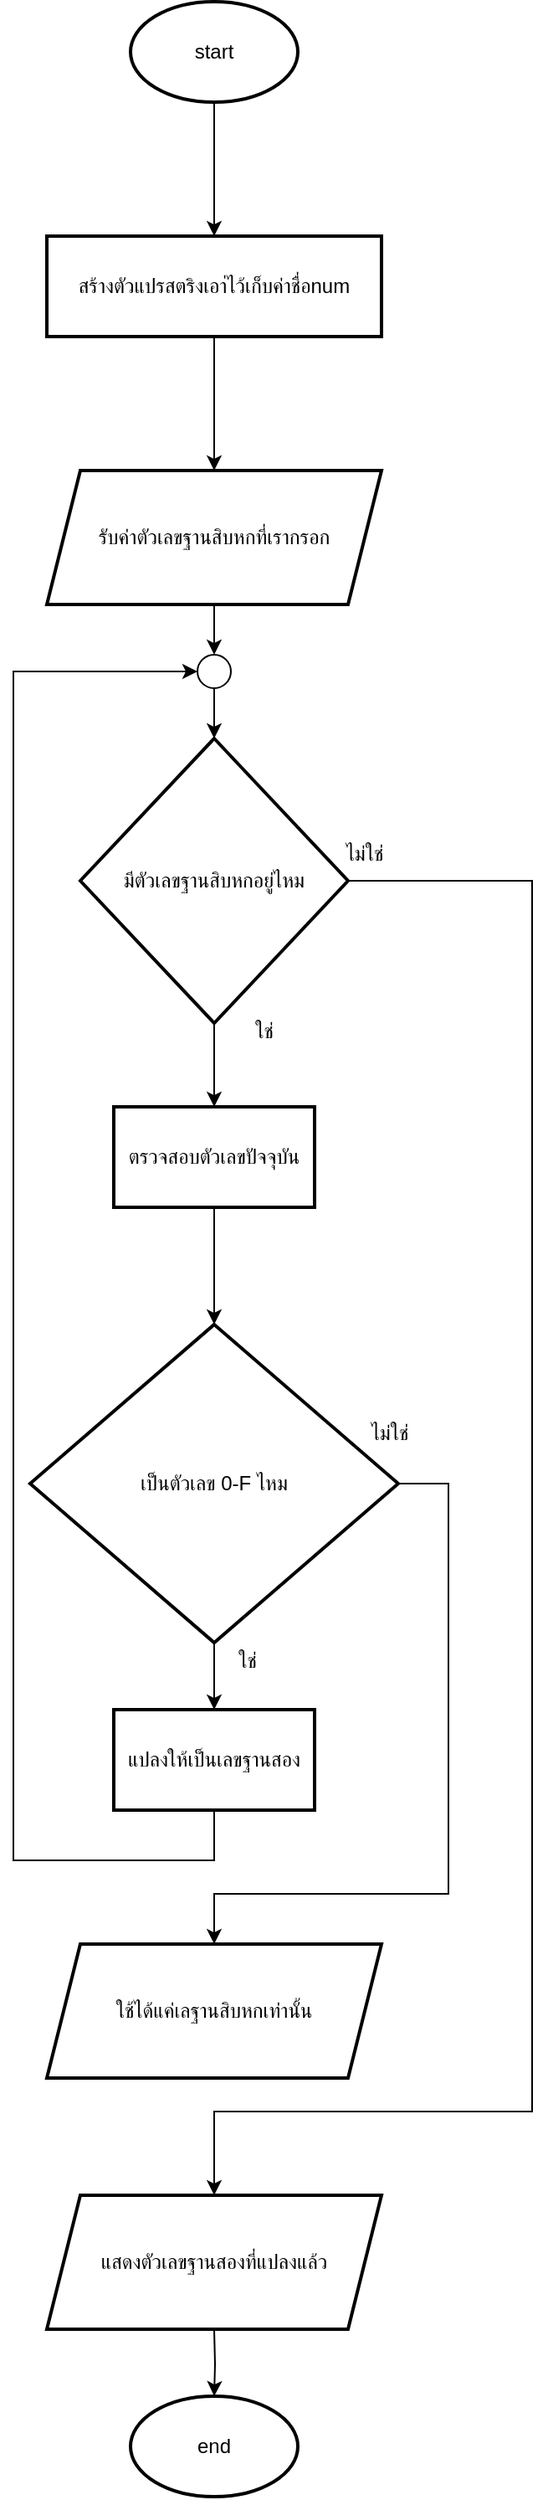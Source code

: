 <mxfile version="24.9.1">
  <diagram name="Page-1" id="4k_Xt8Dk1Q-qUm_VPM6i">
    <mxGraphModel dx="437" dy="680" grid="1" gridSize="10" guides="1" tooltips="1" connect="1" arrows="1" fold="1" page="1" pageScale="1" pageWidth="850" pageHeight="1100" math="0" shadow="0">
      <root>
        <mxCell id="0" />
        <mxCell id="1" parent="0" />
        <mxCell id="E4rryliaQHOtmyRjJt9g-43" value="" style="edgeStyle=orthogonalEdgeStyle;rounded=0;orthogonalLoop=1;jettySize=auto;html=1;" edge="1" parent="1" source="E4rryliaQHOtmyRjJt9g-41" target="E4rryliaQHOtmyRjJt9g-42">
          <mxGeometry relative="1" as="geometry" />
        </mxCell>
        <mxCell id="E4rryliaQHOtmyRjJt9g-41" value="start" style="strokeWidth=2;html=1;shape=mxgraph.flowchart.start_1;whiteSpace=wrap;" vertex="1" parent="1">
          <mxGeometry x="1120" y="460" width="100" height="60" as="geometry" />
        </mxCell>
        <mxCell id="E4rryliaQHOtmyRjJt9g-45" value="" style="edgeStyle=orthogonalEdgeStyle;rounded=0;orthogonalLoop=1;jettySize=auto;html=1;" edge="1" parent="1" source="E4rryliaQHOtmyRjJt9g-42" target="E4rryliaQHOtmyRjJt9g-44">
          <mxGeometry relative="1" as="geometry" />
        </mxCell>
        <mxCell id="E4rryliaQHOtmyRjJt9g-42" value="สร้างตัวแปรสตริงเอา่ไว้เก็บค่าชื่อnum" style="whiteSpace=wrap;html=1;strokeWidth=2;" vertex="1" parent="1">
          <mxGeometry x="1070" y="600" width="200" height="60" as="geometry" />
        </mxCell>
        <mxCell id="E4rryliaQHOtmyRjJt9g-47" value="" style="edgeStyle=orthogonalEdgeStyle;rounded=0;orthogonalLoop=1;jettySize=auto;html=1;" edge="1" parent="1" source="E4rryliaQHOtmyRjJt9g-58" target="E4rryliaQHOtmyRjJt9g-46">
          <mxGeometry relative="1" as="geometry" />
        </mxCell>
        <mxCell id="E4rryliaQHOtmyRjJt9g-44" value="รับค่าตัวเลขฐานสิบหกที่เรากรอก" style="shape=parallelogram;perimeter=parallelogramPerimeter;whiteSpace=wrap;html=1;fixedSize=1;strokeWidth=2;" vertex="1" parent="1">
          <mxGeometry x="1070" y="740" width="200" height="80" as="geometry" />
        </mxCell>
        <mxCell id="E4rryliaQHOtmyRjJt9g-49" value="" style="edgeStyle=orthogonalEdgeStyle;rounded=0;orthogonalLoop=1;jettySize=auto;html=1;" edge="1" parent="1" source="E4rryliaQHOtmyRjJt9g-46" target="E4rryliaQHOtmyRjJt9g-48">
          <mxGeometry relative="1" as="geometry" />
        </mxCell>
        <mxCell id="E4rryliaQHOtmyRjJt9g-56" style="edgeStyle=orthogonalEdgeStyle;rounded=0;orthogonalLoop=1;jettySize=auto;html=1;entryX=0.5;entryY=0;entryDx=0;entryDy=0;" edge="1" parent="1" source="E4rryliaQHOtmyRjJt9g-46" target="E4rryliaQHOtmyRjJt9g-66">
          <mxGeometry relative="1" as="geometry">
            <mxPoint x="1170" y="1790" as="targetPoint" />
            <Array as="points">
              <mxPoint x="1360" y="985" />
              <mxPoint x="1360" y="1720" />
              <mxPoint x="1170" y="1720" />
            </Array>
          </mxGeometry>
        </mxCell>
        <mxCell id="E4rryliaQHOtmyRjJt9g-46" value="มีตัวเลขฐานสิบหกอยู่ไหม" style="rhombus;whiteSpace=wrap;html=1;strokeWidth=2;" vertex="1" parent="1">
          <mxGeometry x="1090" y="900" width="160" height="170" as="geometry" />
        </mxCell>
        <mxCell id="E4rryliaQHOtmyRjJt9g-51" value="" style="edgeStyle=orthogonalEdgeStyle;rounded=0;orthogonalLoop=1;jettySize=auto;html=1;" edge="1" parent="1" source="E4rryliaQHOtmyRjJt9g-48" target="E4rryliaQHOtmyRjJt9g-50">
          <mxGeometry relative="1" as="geometry" />
        </mxCell>
        <mxCell id="E4rryliaQHOtmyRjJt9g-48" value="ตรวจสอบตัวเลขปัจจุบัน" style="whiteSpace=wrap;html=1;strokeWidth=2;" vertex="1" parent="1">
          <mxGeometry x="1110" y="1120" width="120" height="60" as="geometry" />
        </mxCell>
        <mxCell id="E4rryliaQHOtmyRjJt9g-54" value="" style="edgeStyle=orthogonalEdgeStyle;rounded=0;orthogonalLoop=1;jettySize=auto;html=1;" edge="1" parent="1" source="E4rryliaQHOtmyRjJt9g-50" target="E4rryliaQHOtmyRjJt9g-53">
          <mxGeometry relative="1" as="geometry" />
        </mxCell>
        <mxCell id="E4rryliaQHOtmyRjJt9g-65" style="edgeStyle=orthogonalEdgeStyle;rounded=0;orthogonalLoop=1;jettySize=auto;html=1;entryX=0.5;entryY=0;entryDx=0;entryDy=0;" edge="1" parent="1" source="E4rryliaQHOtmyRjJt9g-50" target="E4rryliaQHOtmyRjJt9g-67">
          <mxGeometry relative="1" as="geometry">
            <mxPoint x="1170" y="1630" as="targetPoint" />
            <Array as="points">
              <mxPoint x="1310" y="1345" />
              <mxPoint x="1310" y="1590" />
              <mxPoint x="1170" y="1590" />
            </Array>
          </mxGeometry>
        </mxCell>
        <mxCell id="E4rryliaQHOtmyRjJt9g-50" value="เป็นตัวเลข 0-F ไหม" style="rhombus;whiteSpace=wrap;html=1;strokeWidth=2;" vertex="1" parent="1">
          <mxGeometry x="1060" y="1250" width="220" height="190" as="geometry" />
        </mxCell>
        <mxCell id="E4rryliaQHOtmyRjJt9g-52" value="ใช่" style="text;html=1;align=center;verticalAlign=middle;whiteSpace=wrap;rounded=0;" vertex="1" parent="1">
          <mxGeometry x="1170" y="1060" width="60" height="30" as="geometry" />
        </mxCell>
        <mxCell id="E4rryliaQHOtmyRjJt9g-57" style="edgeStyle=orthogonalEdgeStyle;rounded=0;orthogonalLoop=1;jettySize=auto;html=1;entryX=0;entryY=0.5;entryDx=0;entryDy=0;entryPerimeter=0;" edge="1" parent="1" source="E4rryliaQHOtmyRjJt9g-53" target="E4rryliaQHOtmyRjJt9g-58">
          <mxGeometry relative="1" as="geometry">
            <mxPoint x="1140" y="850" as="targetPoint" />
            <Array as="points">
              <mxPoint x="1170" y="1570" />
              <mxPoint x="1050" y="1570" />
              <mxPoint x="1050" y="860" />
            </Array>
          </mxGeometry>
        </mxCell>
        <mxCell id="E4rryliaQHOtmyRjJt9g-53" value="แปลงให้เป็นเลขฐานสอง" style="whiteSpace=wrap;html=1;strokeWidth=2;" vertex="1" parent="1">
          <mxGeometry x="1110" y="1480" width="120" height="60" as="geometry" />
        </mxCell>
        <mxCell id="E4rryliaQHOtmyRjJt9g-55" value="ใช่" style="text;html=1;align=center;verticalAlign=middle;whiteSpace=wrap;rounded=0;" vertex="1" parent="1">
          <mxGeometry x="1160" y="1436" width="60" height="30" as="geometry" />
        </mxCell>
        <mxCell id="E4rryliaQHOtmyRjJt9g-59" value="" style="edgeStyle=orthogonalEdgeStyle;rounded=0;orthogonalLoop=1;jettySize=auto;html=1;" edge="1" parent="1" source="E4rryliaQHOtmyRjJt9g-44" target="E4rryliaQHOtmyRjJt9g-58">
          <mxGeometry relative="1" as="geometry">
            <mxPoint x="1170" y="820" as="sourcePoint" />
            <mxPoint x="1170" y="900" as="targetPoint" />
          </mxGeometry>
        </mxCell>
        <mxCell id="E4rryliaQHOtmyRjJt9g-58" value="" style="verticalLabelPosition=bottom;verticalAlign=top;html=1;shape=mxgraph.flowchart.on-page_reference;" vertex="1" parent="1">
          <mxGeometry x="1160" y="850" width="20" height="20" as="geometry" />
        </mxCell>
        <mxCell id="E4rryliaQHOtmyRjJt9g-60" value="ไม่ใช่" style="text;html=1;align=center;verticalAlign=middle;whiteSpace=wrap;rounded=0;" vertex="1" parent="1">
          <mxGeometry x="1230" y="954" width="60" height="30" as="geometry" />
        </mxCell>
        <mxCell id="E4rryliaQHOtmyRjJt9g-63" value="" style="edgeStyle=orthogonalEdgeStyle;rounded=0;orthogonalLoop=1;jettySize=auto;html=1;" edge="1" parent="1" target="E4rryliaQHOtmyRjJt9g-62">
          <mxGeometry relative="1" as="geometry">
            <mxPoint x="1170" y="1850" as="sourcePoint" />
          </mxGeometry>
        </mxCell>
        <mxCell id="E4rryliaQHOtmyRjJt9g-62" value="end" style="strokeWidth=2;html=1;shape=mxgraph.flowchart.start_1;whiteSpace=wrap;" vertex="1" parent="1">
          <mxGeometry x="1120" y="1890" width="100" height="60" as="geometry" />
        </mxCell>
        <mxCell id="E4rryliaQHOtmyRjJt9g-64" value="ไม่ใช่" style="text;html=1;align=center;verticalAlign=middle;whiteSpace=wrap;rounded=0;" vertex="1" parent="1">
          <mxGeometry x="1245" y="1300" width="60" height="30" as="geometry" />
        </mxCell>
        <mxCell id="E4rryliaQHOtmyRjJt9g-66" value="แสดงตัวเลขฐานสองที่แปลงแล้ว&lt;span style=&quot;color: rgba(0, 0, 0, 0); font-family: monospace; font-size: 0px; text-align: start; text-wrap-mode: nowrap;&quot;&gt;%3CmxGraphModel%3E%3Croot%3E%3CmxCell%20id%3D%220%22%2F%3E%3CmxCell%20id%3D%221%22%20parent%3D%220%22%2F%3E%3CmxCell%20id%3D%222%22%20value%3D%22%E0%B8%A3%E0%B8%B1%E0%B8%9A%E0%B8%84%E0%B9%88%E0%B8%B2%E0%B8%95%E0%B8%B1%E0%B8%A7%E0%B9%80%E0%B8%A5%E0%B8%82%E0%B8%90%E0%B8%B2%E0%B8%99%E0%B8%AA%E0%B8%B4%E0%B8%9A%E0%B8%AB%E0%B8%81%E0%B8%97%E0%B8%B5%E0%B9%88%E0%B9%80%E0%B8%A3%E0%B8%B2%E0%B8%81%E0%B8%A3%E0%B8%AD%E0%B8%81%22%20style%3D%22shape%3Dparallelogram%3Bperimeter%3DparallelogramPerimeter%3BwhiteSpace%3Dwrap%3Bhtml%3D1%3BfixedSize%3D1%3BstrokeWidth%3D2%3B%22%20vertex%3D%221%22%20parent%3D%221%22%3E%3CmxGeometry%20x%3D%221070%22%20y%3D%22740%22%20width%3D%22200%22%20height%3D%2280%22%20as%3D%22geometry%22%2F%3E%3C%2FmxCell%3E%3C%2Froot%3E%3C%2FmxGraphModel%3E&lt;/span&gt;" style="shape=parallelogram;perimeter=parallelogramPerimeter;whiteSpace=wrap;html=1;fixedSize=1;strokeWidth=2;" vertex="1" parent="1">
          <mxGeometry x="1070" y="1770" width="200" height="80" as="geometry" />
        </mxCell>
        <mxCell id="E4rryliaQHOtmyRjJt9g-67" value="ใช้ได้แค่เลฐานสิบหกเท่านั้น" style="shape=parallelogram;perimeter=parallelogramPerimeter;whiteSpace=wrap;html=1;fixedSize=1;strokeWidth=2;" vertex="1" parent="1">
          <mxGeometry x="1070" y="1620" width="200" height="80" as="geometry" />
        </mxCell>
      </root>
    </mxGraphModel>
  </diagram>
</mxfile>
